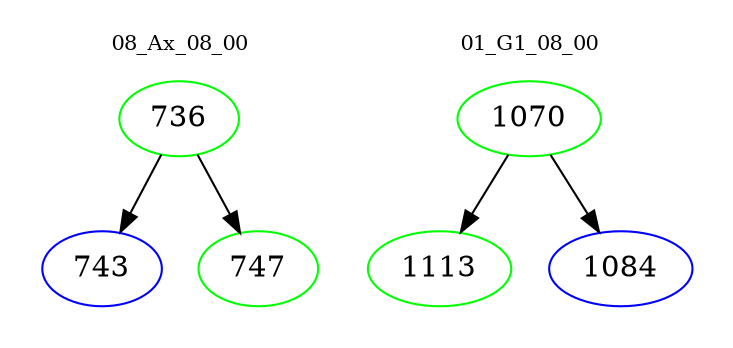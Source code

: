 digraph{
subgraph cluster_0 {
color = white
label = "08_Ax_08_00";
fontsize=10;
T0_736 [label="736", color="green"]
T0_736 -> T0_743 [color="black"]
T0_743 [label="743", color="blue"]
T0_736 -> T0_747 [color="black"]
T0_747 [label="747", color="green"]
}
subgraph cluster_1 {
color = white
label = "01_G1_08_00";
fontsize=10;
T1_1070 [label="1070", color="green"]
T1_1070 -> T1_1113 [color="black"]
T1_1113 [label="1113", color="green"]
T1_1070 -> T1_1084 [color="black"]
T1_1084 [label="1084", color="blue"]
}
}
